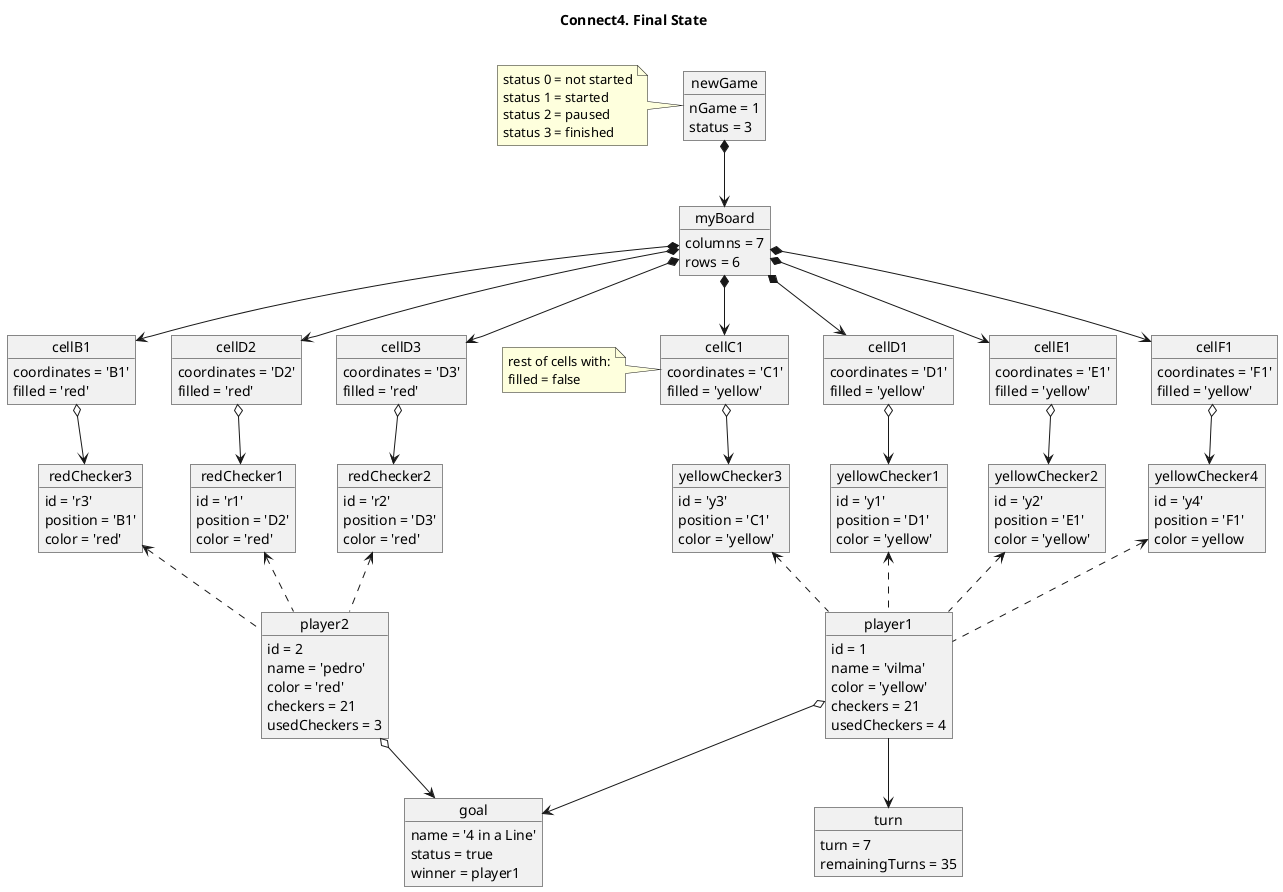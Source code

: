 @startuml connect4--final-state


title Connect4. Final State \n

object newGame
note left of newGame
    status 0 = not started
    status 1 = started
    status 2 = paused
    status 3 = finished
end note

object myBoard
object player1
object player2
object goal
object turn



object newGame {
    nGame = 1
    status = 3
}

object goal {
    name = '4 in a Line'
    status = true
    winner = player1
}

object turn {
    turn = 7
    remainingTurns = 35
}

object myBoard {
    columns = 7
    rows = 6
}

object cellD1 {
    coordinates = 'D1'
    filled = 'yellow'
}

object cellD2 {
    coordinates = 'D2'
    filled = 'red'
}

object cellE1 {
    coordinates = 'E1'
    filled = 'yellow'
}

object cellD3 {
    coordinates = 'D3'
    filled = 'red'
}

object cellC1 {
    coordinates = 'C1'
    filled = 'yellow'
}

object cellB1 {
    coordinates = 'B1'
    filled = 'red'
}

object cellF1 {
    coordinates = 'F1'
    filled = 'yellow'
}

note left of cellC1
    rest of cells with:
    filled = false
end note


object yellowChecker1 {
    id = 'y1'
    position = 'D1'
    color = 'yellow'
}

object redChecker1 {
    id = 'r1'
    position = 'D2'
    color = 'red'
}

object yellowChecker2 {
    id = 'y2'
    position = 'E1'
    color = 'yellow'
}

object redChecker2 {
    id = 'r2'
    position = 'D3'
    color = 'red'
}

object yellowChecker3 {
    id = 'y3'
    position = 'C1'
    color = 'yellow'
}

object redChecker3 {
    id = 'r3'
    position = 'B1'
    color = 'red'
}

object yellowChecker4 {
    id = 'y4'
    position = 'F1'
    color = yellow
}


object player1 {
    id = 1
    name = 'vilma'
    color = 'yellow'
    checkers = 21
    usedCheckers = 4
}

object player2 {
    id = 2
    name = 'pedro'
    color = 'red'
    checkers = 21
    usedCheckers = 3
}


newGame *--> myBoard

myBoard *--> cellD1
myBoard *--> cellE1
myBoard *--> cellC1
myBoard *--> cellF1
myBoard *--> cellD2
myBoard *--> cellD3
myBoard *--> cellB1

cellD1 o--> yellowChecker1
cellE1 o--> yellowChecker2
cellC1 o--> yellowChecker3
cellF1 o--> yellowChecker4
cellD2 o--> redChecker1
cellD3 o--> redChecker2
cellB1 o--> redChecker3

player1 .up.> yellowChecker1
player1 .up.> yellowChecker2
player1 .up.> yellowChecker3
player1 .up.> yellowChecker4
player2 .up.> redChecker1
player2 .up.> redChecker2
player2 .up.> redChecker3

player1 o--> goal
player2 o--> goal
player1 --> turn


@enduml


' diagram Oscar Quintero, Borja Coll and Fernando Cortés ;-)